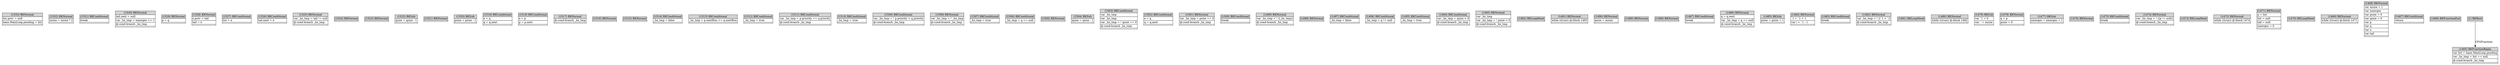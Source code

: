 digraph graphname {
	node [shape=plaintext];
n1533[label=<<table BORDER="0" CELLBORDER="1" CELLSPACING="0">
	<tr><td port="in" bgcolor="lightgray">(1533) BKNormal</td></tr>
	<tr><td port="e0" align="left">list.prev = null</td></tr>
	<tr><td port="e1" align="left">haxe.MainLoop.pending = list</td></tr>
	<tr><td port="out"></td></tr>
</table>>];
n1532[label=<<table BORDER="0" CELLBORDER="1" CELLSPACING="0">
	<tr><td port="in" bgcolor="lightgray">(1532) BKNormal</td></tr>
	<tr><td port="e0" align="left">insize = insize * 2</td></tr>
	<tr><td port="out"></td></tr>
</table>>];
n1531[label=<<table BORDER="0" CELLBORDER="1" CELLSPACING="0">
	<tr><td port="in" bgcolor="lightgray">(1531) BKConditional</td></tr>
	<tr><td port="e0" align="left">break</td></tr>
	<tr><td port="out"></td></tr>
</table>>];
n1530[label=<<table BORDER="0" CELLBORDER="1" CELLSPACING="0">
	<tr><td port="in" bgcolor="lightgray">(1530) BKNormal</td></tr>
	<tr><td port="e0" align="left">tail.next = null</td></tr>
	<tr><td port="e1" align="left">var _hx_tmp = nmerges &lt;= 1</td></tr>
	<tr><td port="e2" align="left">@:cond-branch _hx_tmp</td></tr>
	<tr><td port="out"></td></tr>
</table>>];
n1529[label=<<table BORDER="0" CELLBORDER="1" CELLSPACING="0">
	<tr><td port="in" bgcolor="lightgray">(1529) BKNormal</td></tr>
	<tr><td port="e0" align="left">p = q</td></tr>
	<tr><td port="out"></td></tr>
</table>>];
n1528[label=<<table BORDER="0" CELLBORDER="1" CELLSPACING="0">
	<tr><td port="in" bgcolor="lightgray">(1528) BKNormal</td></tr>
	<tr><td port="e0" align="left">e.prev = tail</td></tr>
	<tr><td port="e1" align="left">tail = e</td></tr>
	<tr><td port="out"></td></tr>
</table>>];
n1527[label=<<table BORDER="0" CELLBORDER="1" CELLSPACING="0">
	<tr><td port="in" bgcolor="lightgray">(1527) BKConditional</td></tr>
	<tr><td port="e0" align="left">list = e</td></tr>
	<tr><td port="out"></td></tr>
</table>>];
n1526[label=<<table BORDER="0" CELLBORDER="1" CELLSPACING="0">
	<tr><td port="in" bgcolor="lightgray">(1526) BKConditional</td></tr>
	<tr><td port="e0" align="left">tail.next = e</td></tr>
	<tr><td port="out"></td></tr>
</table>>];
n1525[label=<<table BORDER="0" CELLBORDER="1" CELLSPACING="0">
	<tr><td port="in" bgcolor="lightgray">(1525) BKNormal</td></tr>
	<tr><td port="e0" align="left">var _hx_tmp = tail != null</td></tr>
	<tr><td port="e1" align="left">@:cond-branch _hx_tmp</td></tr>
	<tr><td port="out"></td></tr>
</table>>];
n1524[label=<<table BORDER="0" CELLBORDER="1" CELLSPACING="0">
	<tr><td port="in" bgcolor="lightgray">(1524) BKNormal</td></tr>
	<tr><td port="out"></td></tr>
</table>>];
n1523[label=<<table BORDER="0" CELLBORDER="1" CELLSPACING="0">
	<tr><td port="in" bgcolor="lightgray">(1523) BKNormal</td></tr>
	<tr><td port="out"></td></tr>
</table>>];
n1522[label=<<table BORDER="0" CELLBORDER="1" CELLSPACING="0">
	<tr><td port="in" bgcolor="lightgray">(1522) BKSub</td></tr>
	<tr><td port="e0" align="left">qsize = qsize - 1</td></tr>
	<tr><td port="out"></td></tr>
</table>>];
n1521[label=<<table BORDER="0" CELLBORDER="1" CELLSPACING="0">
	<tr><td port="in" bgcolor="lightgray">(1521) BKNormal</td></tr>
	<tr><td port="out"></td></tr>
</table>>];
n1520[label=<<table BORDER="0" CELLBORDER="1" CELLSPACING="0">
	<tr><td port="in" bgcolor="lightgray">(1520) BKSub</td></tr>
	<tr><td port="e0" align="left">psize = psize - 1</td></tr>
	<tr><td port="out"></td></tr>
</table>>];
n1519[label=<<table BORDER="0" CELLBORDER="1" CELLSPACING="0">
	<tr><td port="in" bgcolor="lightgray">(1519) BKConditional</td></tr>
	<tr><td port="e0" align="left">e = q</td></tr>
	<tr><td port="e1" align="left">q = q.next</td></tr>
	<tr><td port="out"></td></tr>
</table>>];
n1518[label=<<table BORDER="0" CELLBORDER="1" CELLSPACING="0">
	<tr><td port="in" bgcolor="lightgray">(1518) BKConditional</td></tr>
	<tr><td port="e0" align="left">e = p</td></tr>
	<tr><td port="e1" align="left">p = p.next</td></tr>
	<tr><td port="out"></td></tr>
</table>>];
n1517[label=<<table BORDER="0" CELLBORDER="1" CELLSPACING="0">
	<tr><td port="in" bgcolor="lightgray">(1517) BKNormal</td></tr>
	<tr><td port="e0" align="left">@:cond-branch _hx_tmp</td></tr>
	<tr><td port="out"></td></tr>
</table>>];
n1516[label=<<table BORDER="0" CELLBORDER="1" CELLSPACING="0">
	<tr><td port="in" bgcolor="lightgray">(1516) BKNormal</td></tr>
	<tr><td port="out"></td></tr>
</table>>];
n1515[label=<<table BORDER="0" CELLBORDER="1" CELLSPACING="0">
	<tr><td port="in" bgcolor="lightgray">(1515) BKNormal</td></tr>
	<tr><td port="out"></td></tr>
</table>>];
n1514[label=<<table BORDER="0" CELLBORDER="1" CELLSPACING="0">
	<tr><td port="in" bgcolor="lightgray">(1514) BKConditional</td></tr>
	<tr><td port="e0" align="left">_hx_tmp = false</td></tr>
	<tr><td port="out"></td></tr>
</table>>];
n1513[label=<<table BORDER="0" CELLBORDER="1" CELLSPACING="0">
	<tr><td port="in" bgcolor="lightgray">(1513) BKConditional</td></tr>
	<tr><td port="e0" align="left">_hx_tmp = p.nextRun &lt;= q.nextRun</td></tr>
	<tr><td port="out"></td></tr>
</table>>];
n1512[label=<<table BORDER="0" CELLBORDER="1" CELLSPACING="0">
	<tr><td port="in" bgcolor="lightgray">(1512) BKConditional</td></tr>
	<tr><td port="e0" align="left">_hx_tmp = true</td></tr>
	<tr><td port="out"></td></tr>
</table>>];
n1511[label=<<table BORDER="0" CELLBORDER="1" CELLSPACING="0">
	<tr><td port="in" bgcolor="lightgray">(1511) BKConditional</td></tr>
	<tr><td port="e0" align="left">var _hx_tmp = p.priority == q.priority</td></tr>
	<tr><td port="e1" align="left">@:cond-branch _hx_tmp</td></tr>
	<tr><td port="out"></td></tr>
</table>>];
n1510[label=<<table BORDER="0" CELLBORDER="1" CELLSPACING="0">
	<tr><td port="in" bgcolor="lightgray">(1510) BKConditional</td></tr>
	<tr><td port="e0" align="left">_hx_tmp = true</td></tr>
	<tr><td port="out"></td></tr>
</table>>];
n1509[label=<<table BORDER="0" CELLBORDER="1" CELLSPACING="0">
	<tr><td port="in" bgcolor="lightgray">(1509) BKConditional</td></tr>
	<tr><td port="e0" align="left">var _hx_tmp = ! p.priority &gt; q.priority</td></tr>
	<tr><td port="e1" align="left">@:cond-branch _hx_tmp</td></tr>
	<tr><td port="out"></td></tr>
</table>>];
n1508[label=<<table BORDER="0" CELLBORDER="1" CELLSPACING="0">
	<tr><td port="in" bgcolor="lightgray">(1508) BKNormal</td></tr>
	<tr><td port="e0" align="left">var _hx_tmp = ! _hx_tmp</td></tr>
	<tr><td port="e1" align="left">@:cond-branch _hx_tmp</td></tr>
	<tr><td port="out"></td></tr>
</table>>];
n1507[label=<<table BORDER="0" CELLBORDER="1" CELLSPACING="0">
	<tr><td port="in" bgcolor="lightgray">(1507) BKConditional</td></tr>
	<tr><td port="e0" align="left">_hx_tmp = true</td></tr>
	<tr><td port="out"></td></tr>
</table>>];
n1506[label=<<table BORDER="0" CELLBORDER="1" CELLSPACING="0">
	<tr><td port="in" bgcolor="lightgray">(1506) BKConditional</td></tr>
	<tr><td port="e0" align="left">_hx_tmp = q == null</td></tr>
	<tr><td port="out"></td></tr>
</table>>];
n1505[label=<<table BORDER="0" CELLBORDER="1" CELLSPACING="0">
	<tr><td port="in" bgcolor="lightgray">(1505) BKNormal</td></tr>
	<tr><td port="out"></td></tr>
</table>>];
n1504[label=<<table BORDER="0" CELLBORDER="1" CELLSPACING="0">
	<tr><td port="in" bgcolor="lightgray">(1504) BKSub</td></tr>
	<tr><td port="e0" align="left">qsize = qsize - 1</td></tr>
	<tr><td port="out"></td></tr>
</table>>];
n1503[label=<<table BORDER="0" CELLBORDER="1" CELLSPACING="0">
	<tr><td port="in" bgcolor="lightgray">(1503) BKConditional</td></tr>
	<tr><td port="e0" align="left">var _hx_tmp</td></tr>
	<tr><td port="e1" align="left">var _hx_tmp</td></tr>
	<tr><td port="e2" align="left">var _hx_tmp = ! qsize == 0</td></tr>
	<tr><td port="e3" align="left">@:cond-branch _hx_tmp</td></tr>
	<tr><td port="out"></td></tr>
</table>>];
n1502[label=<<table BORDER="0" CELLBORDER="1" CELLSPACING="0">
	<tr><td port="in" bgcolor="lightgray">(1502) BKConditional</td></tr>
	<tr><td port="e0" align="left">e = q</td></tr>
	<tr><td port="e1" align="left">q = q.next</td></tr>
	<tr><td port="out"></td></tr>
</table>>];
n1501[label=<<table BORDER="0" CELLBORDER="1" CELLSPACING="0">
	<tr><td port="in" bgcolor="lightgray">(1501) BKNormal</td></tr>
	<tr><td port="e0" align="left">var _hx_tmp = psize == 0</td></tr>
	<tr><td port="e1" align="left">@:cond-branch _hx_tmp</td></tr>
	<tr><td port="out"></td></tr>
</table>>];
n1500[label=<<table BORDER="0" CELLBORDER="1" CELLSPACING="0">
	<tr><td port="in" bgcolor="lightgray">(1500) BKConditional</td></tr>
	<tr><td port="e0" align="left">break</td></tr>
	<tr><td port="out"></td></tr>
</table>>];
n1499[label=<<table BORDER="0" CELLBORDER="1" CELLSPACING="0">
	<tr><td port="in" bgcolor="lightgray">(1499) BKNormal</td></tr>
	<tr><td port="e0" align="left">var _hx_tmp = ! ((_hx_tmp))</td></tr>
	<tr><td port="e1" align="left">@:cond-branch _hx_tmp</td></tr>
	<tr><td port="out"></td></tr>
</table>>];
n1498[label=<<table BORDER="0" CELLBORDER="1" CELLSPACING="0">
	<tr><td port="in" bgcolor="lightgray">(1498) BKNormal</td></tr>
	<tr><td port="out"></td></tr>
</table>>];
n1497[label=<<table BORDER="0" CELLBORDER="1" CELLSPACING="0">
	<tr><td port="in" bgcolor="lightgray">(1497) BKConditional</td></tr>
	<tr><td port="e0" align="left">_hx_tmp = false</td></tr>
	<tr><td port="out"></td></tr>
</table>>];
n1496[label=<<table BORDER="0" CELLBORDER="1" CELLSPACING="0">
	<tr><td port="in" bgcolor="lightgray">(1496) BKConditional</td></tr>
	<tr><td port="e0" align="left">_hx_tmp = q != null</td></tr>
	<tr><td port="out"></td></tr>
</table>>];
n1495[label=<<table BORDER="0" CELLBORDER="1" CELLSPACING="0">
	<tr><td port="in" bgcolor="lightgray">(1495) BKConditional</td></tr>
	<tr><td port="e0" align="left">_hx_tmp = true</td></tr>
	<tr><td port="out"></td></tr>
</table>>];
n1494[label=<<table BORDER="0" CELLBORDER="1" CELLSPACING="0">
	<tr><td port="in" bgcolor="lightgray">(1494) BKConditional</td></tr>
	<tr><td port="e0" align="left">var _hx_tmp = qsize &gt; 0</td></tr>
	<tr><td port="e1" align="left">@:cond-branch _hx_tmp</td></tr>
	<tr><td port="out"></td></tr>
</table>>];
n1493[label=<<table BORDER="0" CELLBORDER="1" CELLSPACING="0">
	<tr><td port="in" bgcolor="lightgray">(1493) BKNormal</td></tr>
	<tr><td port="e0" align="left">var _hx_tmp</td></tr>
	<tr><td port="e1" align="left">var _hx_tmp = ! psize &gt; 0</td></tr>
	<tr><td port="e2" align="left">@:cond-branch _hx_tmp</td></tr>
	<tr><td port="out"></td></tr>
</table>>];
n1492[label=<<table BORDER="0" CELLBORDER="1" CELLSPACING="0">
	<tr><td port="in" bgcolor="lightgray">(1492) BKLoopHead</td></tr>
	<tr><td port="out"></td></tr>
</table>>];
n1491[label=<<table BORDER="0" CELLBORDER="1" CELLSPACING="0">
	<tr><td port="in" bgcolor="lightgray">(1491) BKNormal</td></tr>
	<tr><td port="e0" align="left">while ((true)) @:block 1493</td></tr>
	<tr><td port="out"></td></tr>
</table>>];
n1490[label=<<table BORDER="0" CELLBORDER="1" CELLSPACING="0">
	<tr><td port="in" bgcolor="lightgray">(1490) BKNormal</td></tr>
	<tr><td port="e0" align="left">qsize = insize</td></tr>
	<tr><td port="out"></td></tr>
</table>>];
n1489[label=<<table BORDER="0" CELLBORDER="1" CELLSPACING="0">
	<tr><td port="in" bgcolor="lightgray">(1489) BKNormal</td></tr>
	<tr><td port="out"></td></tr>
</table>>];
n1488[label=<<table BORDER="0" CELLBORDER="1" CELLSPACING="0">
	<tr><td port="in" bgcolor="lightgray">(1488) BKNormal</td></tr>
	<tr><td port="out"></td></tr>
</table>>];
n1487[label=<<table BORDER="0" CELLBORDER="1" CELLSPACING="0">
	<tr><td port="in" bgcolor="lightgray">(1487) BKConditional</td></tr>
	<tr><td port="e0" align="left">break</td></tr>
	<tr><td port="out"></td></tr>
</table>>];
n1486[label=<<table BORDER="0" CELLBORDER="1" CELLSPACING="0">
	<tr><td port="in" bgcolor="lightgray">(1486) BKNormal</td></tr>
	<tr><td port="e0" align="left">q = q.next</td></tr>
	<tr><td port="e1" align="left">var _hx_tmp = q == null</td></tr>
	<tr><td port="e2" align="left">@:cond-branch _hx_tmp</td></tr>
	<tr><td port="out"></td></tr>
</table>>];
n1485[label=<<table BORDER="0" CELLBORDER="1" CELLSPACING="0">
	<tr><td port="in" bgcolor="lightgray">(1485) BKSub</td></tr>
	<tr><td port="e0" align="left">psize = psize + 1</td></tr>
	<tr><td port="out"></td></tr>
</table>>];
n1484[label=<<table BORDER="0" CELLBORDER="1" CELLSPACING="0">
	<tr><td port="in" bgcolor="lightgray">(1484) BKNormal</td></tr>
	<tr><td port="e0" align="left">`1 = `1 + 1</td></tr>
	<tr><td port="e1" align="left">var i = `1 - 1</td></tr>
	<tr><td port="out"></td></tr>
</table>>];
n1483[label=<<table BORDER="0" CELLBORDER="1" CELLSPACING="0">
	<tr><td port="in" bgcolor="lightgray">(1483) BKConditional</td></tr>
	<tr><td port="e0" align="left">break</td></tr>
	<tr><td port="out"></td></tr>
</table>>];
n1482[label=<<table BORDER="0" CELLBORDER="1" CELLSPACING="0">
	<tr><td port="in" bgcolor="lightgray">(1482) BKNormal</td></tr>
	<tr><td port="e0" align="left">var _hx_tmp = ! ((`1 &lt; `))</td></tr>
	<tr><td port="e1" align="left">@:cond-branch _hx_tmp</td></tr>
	<tr><td port="out"></td></tr>
</table>>];
n1481[label=<<table BORDER="0" CELLBORDER="1" CELLSPACING="0">
	<tr><td port="in" bgcolor="lightgray">(1481) BKLoopHead</td></tr>
	<tr><td port="out"></td></tr>
</table>>];
n1480[label=<<table BORDER="0" CELLBORDER="1" CELLSPACING="0">
	<tr><td port="in" bgcolor="lightgray">(1480) BKNormal</td></tr>
	<tr><td port="e0" align="left">while ((true)) @:block 1482</td></tr>
	<tr><td port="out"></td></tr>
</table>>];
n1479[label=<<table BORDER="0" CELLBORDER="1" CELLSPACING="0">
	<tr><td port="in" bgcolor="lightgray">(1479) BKSub</td></tr>
	<tr><td port="e0" align="left">var `1 = 0</td></tr>
	<tr><td port="e1" align="left">var ` = insize</td></tr>
	<tr><td port="out"></td></tr>
</table>>];
n1478[label=<<table BORDER="0" CELLBORDER="1" CELLSPACING="0">
	<tr><td port="in" bgcolor="lightgray">(1478) BKNormal</td></tr>
	<tr><td port="e0" align="left">q = p</td></tr>
	<tr><td port="e1" align="left">psize = 0</td></tr>
	<tr><td port="out"></td></tr>
</table>>];
n1477[label=<<table BORDER="0" CELLBORDER="1" CELLSPACING="0">
	<tr><td port="in" bgcolor="lightgray">(1477) BKSub</td></tr>
	<tr><td port="e0" align="left">nmerges = nmerges + 1</td></tr>
	<tr><td port="out"></td></tr>
</table>>];
n1476[label=<<table BORDER="0" CELLBORDER="1" CELLSPACING="0">
	<tr><td port="in" bgcolor="lightgray">(1476) BKNormal</td></tr>
	<tr><td port="out"></td></tr>
</table>>];
n1475[label=<<table BORDER="0" CELLBORDER="1" CELLSPACING="0">
	<tr><td port="in" bgcolor="lightgray">(1475) BKConditional</td></tr>
	<tr><td port="e0" align="left">break</td></tr>
	<tr><td port="out"></td></tr>
</table>>];
n1474[label=<<table BORDER="0" CELLBORDER="1" CELLSPACING="0">
	<tr><td port="in" bgcolor="lightgray">(1474) BKNormal</td></tr>
	<tr><td port="e0" align="left">var _hx_tmp = ! ((p != null))</td></tr>
	<tr><td port="e1" align="left">@:cond-branch _hx_tmp</td></tr>
	<tr><td port="out"></td></tr>
</table>>];
n1473[label=<<table BORDER="0" CELLBORDER="1" CELLSPACING="0">
	<tr><td port="in" bgcolor="lightgray">(1473) BKLoopHead</td></tr>
	<tr><td port="out"></td></tr>
</table>>];
n1472[label=<<table BORDER="0" CELLBORDER="1" CELLSPACING="0">
	<tr><td port="in" bgcolor="lightgray">(1472) BKNormal</td></tr>
	<tr><td port="e0" align="left">while ((true)) @:block 1474</td></tr>
	<tr><td port="out"></td></tr>
</table>>];
n1471[label=<<table BORDER="0" CELLBORDER="1" CELLSPACING="0">
	<tr><td port="in" bgcolor="lightgray">(1471) BKNormal</td></tr>
	<tr><td port="e0" align="left">p = list</td></tr>
	<tr><td port="e1" align="left">list = null</td></tr>
	<tr><td port="e2" align="left">tail = null</td></tr>
	<tr><td port="e3" align="left">nmerges = 0</td></tr>
	<tr><td port="out"></td></tr>
</table>>];
n1470[label=<<table BORDER="0" CELLBORDER="1" CELLSPACING="0">
	<tr><td port="in" bgcolor="lightgray">(1470) BKLoopHead</td></tr>
	<tr><td port="out"></td></tr>
</table>>];
n1469[label=<<table BORDER="0" CELLBORDER="1" CELLSPACING="0">
	<tr><td port="in" bgcolor="lightgray">(1469) BKNormal</td></tr>
	<tr><td port="e0" align="left">while ((true)) @:block 1471</td></tr>
	<tr><td port="out"></td></tr>
</table>>];
n1468[label=<<table BORDER="0" CELLBORDER="1" CELLSPACING="0">
	<tr><td port="in" bgcolor="lightgray">(1468) BKNormal</td></tr>
	<tr><td port="e0" align="left">var insize = 1</td></tr>
	<tr><td port="e1" align="left">var nmerges</td></tr>
	<tr><td port="e2" align="left">var psize = 0</td></tr>
	<tr><td port="e3" align="left">var qsize = 0</td></tr>
	<tr><td port="e4" align="left">var p</td></tr>
	<tr><td port="e5" align="left">var q</td></tr>
	<tr><td port="e6" align="left">var e</td></tr>
	<tr><td port="e7" align="left">var tail</td></tr>
	<tr><td port="out"></td></tr>
</table>>];
n1467[label=<<table BORDER="0" CELLBORDER="1" CELLSPACING="0">
	<tr><td port="in" bgcolor="lightgray">(1467) BKConditional</td></tr>
	<tr><td port="e0" align="left">return</td></tr>
	<tr><td port="out"></td></tr>
</table>>];
n1466[label=<<table BORDER="0" CELLBORDER="1" CELLSPACING="0">
	<tr><td port="in" bgcolor="lightgray">(1466) BKFunctionEnd</td></tr>
	<tr><td port="out"></td></tr>
</table>>];
n1465[label=<<table BORDER="0" CELLBORDER="1" CELLSPACING="0">
	<tr><td port="in" bgcolor="lightgray">(1465) BKFunctionBegin</td></tr>
	<tr><td port="e0" align="left">var list = haxe.MainLoop.pending</td></tr>
	<tr><td port="e1" align="left">var _hx_tmp = list == null</td></tr>
	<tr><td port="e2" align="left">@:cond-branch _hx_tmp</td></tr>
	<tr><td port="out"></td></tr>
</table>>];
n1[label=<<table BORDER="0" CELLBORDER="1" CELLSPACING="0">
	<tr><td port="in" bgcolor="lightgray">(1) BKRoot</td></tr>
	<tr><td port="out"></td></tr>
</table>>];
n1:out -> n1465:in[label="CFGFunction"];
}
